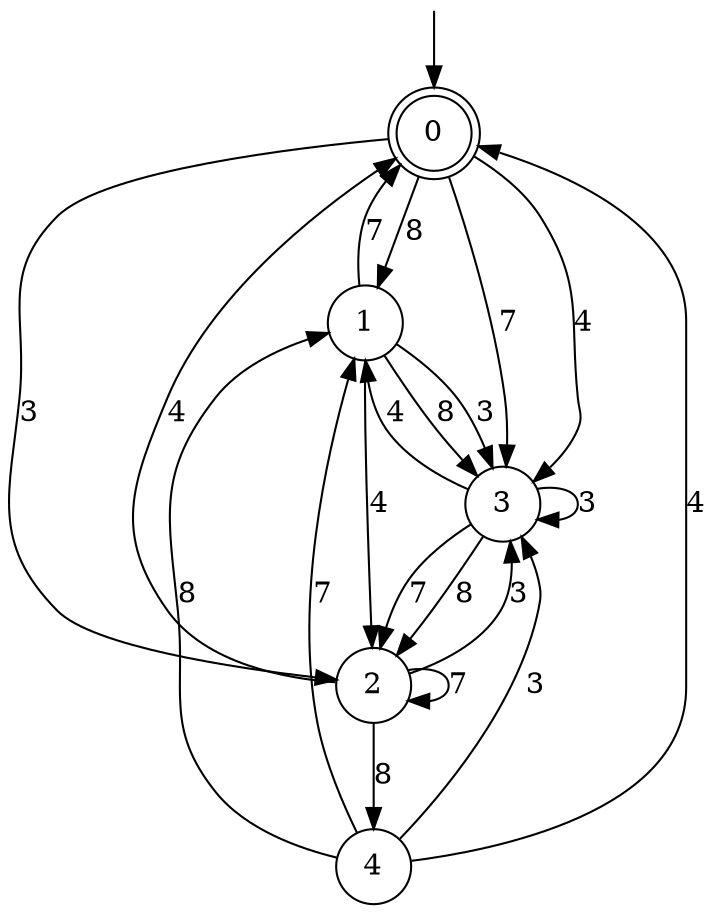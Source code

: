 digraph g {

	s0 [shape="doublecircle" label="0"];
	s1 [shape="circle" label="1"];
	s2 [shape="circle" label="2"];
	s3 [shape="circle" label="3"];
	s4 [shape="circle" label="4"];
	s0 -> s1 [label="8"];
	s0 -> s2 [label="3"];
	s0 -> s3 [label="4"];
	s0 -> s3 [label="7"];
	s1 -> s3 [label="8"];
	s1 -> s3 [label="3"];
	s1 -> s2 [label="4"];
	s1 -> s0 [label="7"];
	s2 -> s4 [label="8"];
	s2 -> s3 [label="3"];
	s2 -> s0 [label="4"];
	s2 -> s2 [label="7"];
	s3 -> s2 [label="8"];
	s3 -> s3 [label="3"];
	s3 -> s1 [label="4"];
	s3 -> s2 [label="7"];
	s4 -> s1 [label="8"];
	s4 -> s3 [label="3"];
	s4 -> s0 [label="4"];
	s4 -> s1 [label="7"];

__start0 [label="" shape="none" width="0" height="0"];
__start0 -> s0;

}
